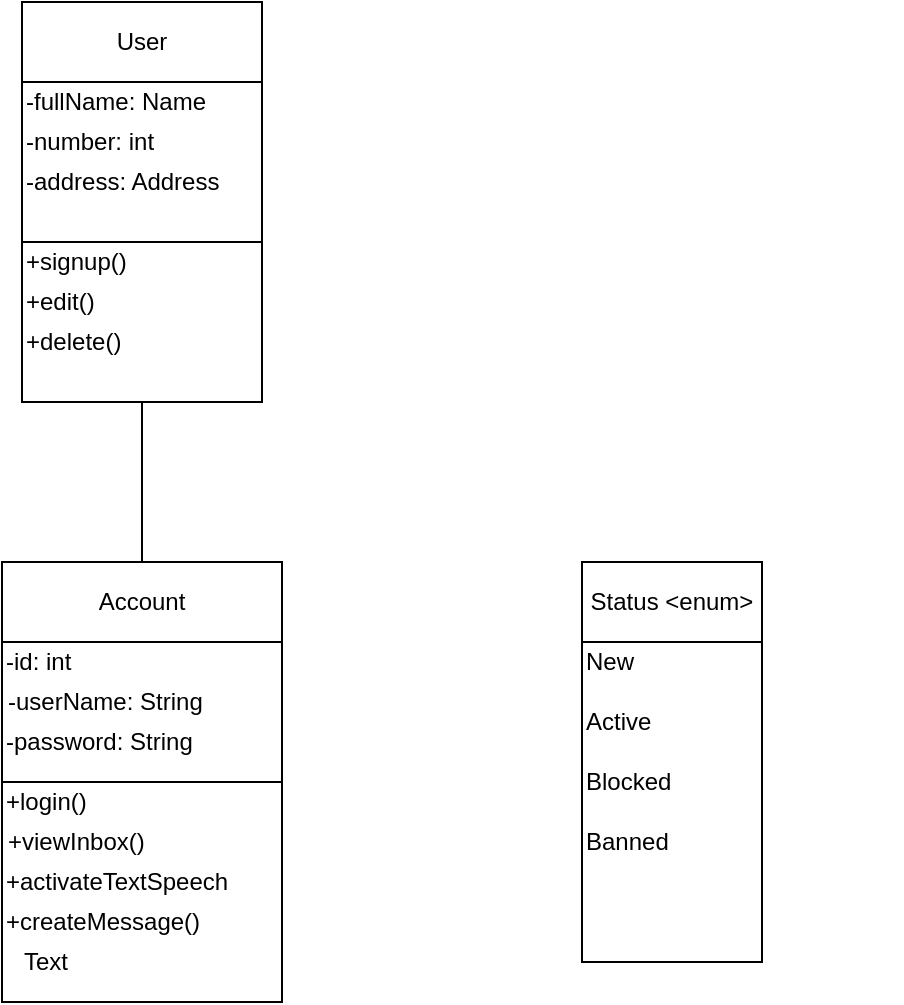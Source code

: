 <mxfile version="12.1.3" type="device" pages="1"><diagram id="6XBStWuGJAwehOkryH33" name="Page-1"><mxGraphModel dx="854" dy="468" grid="1" gridSize="10" guides="1" tooltips="1" connect="1" arrows="1" fold="1" page="1" pageScale="1" pageWidth="850" pageHeight="1100" math="0" shadow="0"><root><mxCell id="0"/><mxCell id="1" parent="0"/><mxCell id="InyO0HAnuZ8VLnFjM6Ph-1" value="User" style="rounded=0;whiteSpace=wrap;html=1;" parent="1" vertex="1"><mxGeometry x="360" y="80" width="120" height="40" as="geometry"/></mxCell><mxCell id="InyO0HAnuZ8VLnFjM6Ph-35" value="" style="edgeStyle=orthogonalEdgeStyle;rounded=0;orthogonalLoop=1;jettySize=auto;html=1;" parent="1" source="InyO0HAnuZ8VLnFjM6Ph-5" target="InyO0HAnuZ8VLnFjM6Ph-30" edge="1"><mxGeometry relative="1" as="geometry"/></mxCell><mxCell id="InyO0HAnuZ8VLnFjM6Ph-5" value="Account" style="rounded=0;whiteSpace=wrap;html=1;" parent="1" vertex="1"><mxGeometry x="350" y="360" width="140" height="40" as="geometry"/></mxCell><mxCell id="InyO0HAnuZ8VLnFjM6Ph-8" value="" style="rounded=0;whiteSpace=wrap;html=1;" parent="1" vertex="1"><mxGeometry x="360" y="120" width="120" height="80" as="geometry"/></mxCell><mxCell id="InyO0HAnuZ8VLnFjM6Ph-9" value="" style="rounded=0;whiteSpace=wrap;html=1;" parent="1" vertex="1"><mxGeometry x="360" y="200" width="120" height="80" as="geometry"/></mxCell><mxCell id="InyO0HAnuZ8VLnFjM6Ph-12" value="" style="rounded=0;whiteSpace=wrap;html=1;" parent="1" vertex="1"><mxGeometry x="350" y="400" width="140" height="70" as="geometry"/></mxCell><mxCell id="InyO0HAnuZ8VLnFjM6Ph-15" value="" style="rounded=0;whiteSpace=wrap;html=1;" parent="1" vertex="1"><mxGeometry x="350" y="470" width="140" height="110" as="geometry"/></mxCell><mxCell id="InyO0HAnuZ8VLnFjM6Ph-17" value="-fullName: Name" style="text;html=1;strokeColor=none;fillColor=none;align=left;verticalAlign=middle;whiteSpace=wrap;rounded=0;" parent="1" vertex="1"><mxGeometry x="360" y="120" width="120" height="20" as="geometry"/></mxCell><mxCell id="InyO0HAnuZ8VLnFjM6Ph-18" value="-number: int" style="text;html=1;strokeColor=none;fillColor=none;align=left;verticalAlign=middle;whiteSpace=wrap;rounded=0;" parent="1" vertex="1"><mxGeometry x="360" y="140" width="120" height="20" as="geometry"/></mxCell><mxCell id="InyO0HAnuZ8VLnFjM6Ph-19" value="-address: Address" style="text;html=1;strokeColor=none;fillColor=none;align=left;verticalAlign=middle;whiteSpace=wrap;rounded=0;" parent="1" vertex="1"><mxGeometry x="360" y="160" width="120" height="20" as="geometry"/></mxCell><mxCell id="InyO0HAnuZ8VLnFjM6Ph-20" value="-id: int" style="text;html=1;strokeColor=none;fillColor=none;align=left;verticalAlign=middle;whiteSpace=wrap;rounded=0;" parent="1" vertex="1"><mxGeometry x="350" y="400" width="120" height="20" as="geometry"/></mxCell><mxCell id="InyO0HAnuZ8VLnFjM6Ph-21" value="-userName: String" style="text;html=1;strokeColor=none;fillColor=none;align=left;verticalAlign=middle;whiteSpace=wrap;rounded=0;" parent="1" vertex="1"><mxGeometry x="351" y="420" width="120" height="20" as="geometry"/></mxCell><mxCell id="InyO0HAnuZ8VLnFjM6Ph-22" value="-password: String" style="text;html=1;strokeColor=none;fillColor=none;align=left;verticalAlign=middle;whiteSpace=wrap;rounded=0;" parent="1" vertex="1"><mxGeometry x="350" y="440" width="120" height="20" as="geometry"/></mxCell><mxCell id="InyO0HAnuZ8VLnFjM6Ph-23" value="+login()" style="text;html=1;strokeColor=none;fillColor=none;align=left;verticalAlign=middle;whiteSpace=wrap;rounded=0;" parent="1" vertex="1"><mxGeometry x="350" y="470" width="120" height="20" as="geometry"/></mxCell><mxCell id="InyO0HAnuZ8VLnFjM6Ph-24" value="+viewInbox()" style="text;html=1;strokeColor=none;fillColor=none;align=left;verticalAlign=middle;whiteSpace=wrap;rounded=0;" parent="1" vertex="1"><mxGeometry x="351" y="490" width="120" height="20" as="geometry"/></mxCell><mxCell id="InyO0HAnuZ8VLnFjM6Ph-25" value="+activateTextSpeech" style="text;html=1;strokeColor=none;fillColor=none;align=left;verticalAlign=middle;whiteSpace=wrap;rounded=0;" parent="1" vertex="1"><mxGeometry x="350" y="510" width="119" height="20" as="geometry"/></mxCell><mxCell id="InyO0HAnuZ8VLnFjM6Ph-29" value="+edit()" style="text;html=1;strokeColor=none;fillColor=none;align=left;verticalAlign=middle;whiteSpace=wrap;rounded=0;" parent="1" vertex="1"><mxGeometry x="360" y="220" width="120" height="20" as="geometry"/></mxCell><mxCell id="InyO0HAnuZ8VLnFjM6Ph-30" value="+delete()" style="text;html=1;strokeColor=none;fillColor=none;align=left;verticalAlign=middle;whiteSpace=wrap;rounded=0;" parent="1" vertex="1"><mxGeometry x="360" y="240" width="120" height="20" as="geometry"/></mxCell><mxCell id="InyO0HAnuZ8VLnFjM6Ph-32" value="+signup()" style="text;html=1;strokeColor=none;fillColor=none;align=left;verticalAlign=middle;whiteSpace=wrap;rounded=0;" parent="1" vertex="1"><mxGeometry x="360" y="200" width="120" height="20" as="geometry"/></mxCell><mxCell id="InyO0HAnuZ8VLnFjM6Ph-33" value="Text" style="text;html=1;strokeColor=none;fillColor=none;align=center;verticalAlign=middle;whiteSpace=wrap;rounded=0;" parent="1" vertex="1"><mxGeometry x="352" y="550" width="40" height="20" as="geometry"/></mxCell><mxCell id="InyO0HAnuZ8VLnFjM6Ph-34" value="+createMessage()" style="text;html=1;strokeColor=none;fillColor=none;align=left;verticalAlign=middle;whiteSpace=wrap;rounded=0;" parent="1" vertex="1"><mxGeometry x="350" y="530" width="140" height="20" as="geometry"/></mxCell><mxCell id="PiioXv9eSsaI7zIhP31q-1" value="Status &amp;lt;enum&amp;gt;" style="rounded=0;whiteSpace=wrap;html=1;" vertex="1" parent="1"><mxGeometry x="640" y="360" width="90" height="40" as="geometry"/></mxCell><mxCell id="PiioXv9eSsaI7zIhP31q-2" value="" style="rounded=0;whiteSpace=wrap;html=1;" vertex="1" parent="1"><mxGeometry x="640" y="400" width="90" height="160" as="geometry"/></mxCell><mxCell id="PiioXv9eSsaI7zIhP31q-3" value="New" style="text;html=1;strokeColor=none;fillColor=none;align=left;verticalAlign=middle;whiteSpace=wrap;rounded=0;" vertex="1" parent="1"><mxGeometry x="640" y="400" width="160" height="20" as="geometry"/></mxCell><mxCell id="PiioXv9eSsaI7zIhP31q-4" value="Active" style="text;html=1;strokeColor=none;fillColor=none;align=left;verticalAlign=middle;whiteSpace=wrap;rounded=0;" vertex="1" parent="1"><mxGeometry x="640" y="430" width="160" height="20" as="geometry"/></mxCell><mxCell id="PiioXv9eSsaI7zIhP31q-5" value="Blocked" style="text;html=1;strokeColor=none;fillColor=none;align=left;verticalAlign=middle;whiteSpace=wrap;rounded=0;" vertex="1" parent="1"><mxGeometry x="640" y="460" width="160" height="20" as="geometry"/></mxCell><mxCell id="PiioXv9eSsaI7zIhP31q-6" value="Banned" style="text;html=1;strokeColor=none;fillColor=none;align=left;verticalAlign=middle;whiteSpace=wrap;rounded=0;" vertex="1" parent="1"><mxGeometry x="640" y="490" width="160" height="20" as="geometry"/></mxCell></root></mxGraphModel></diagram></mxfile>